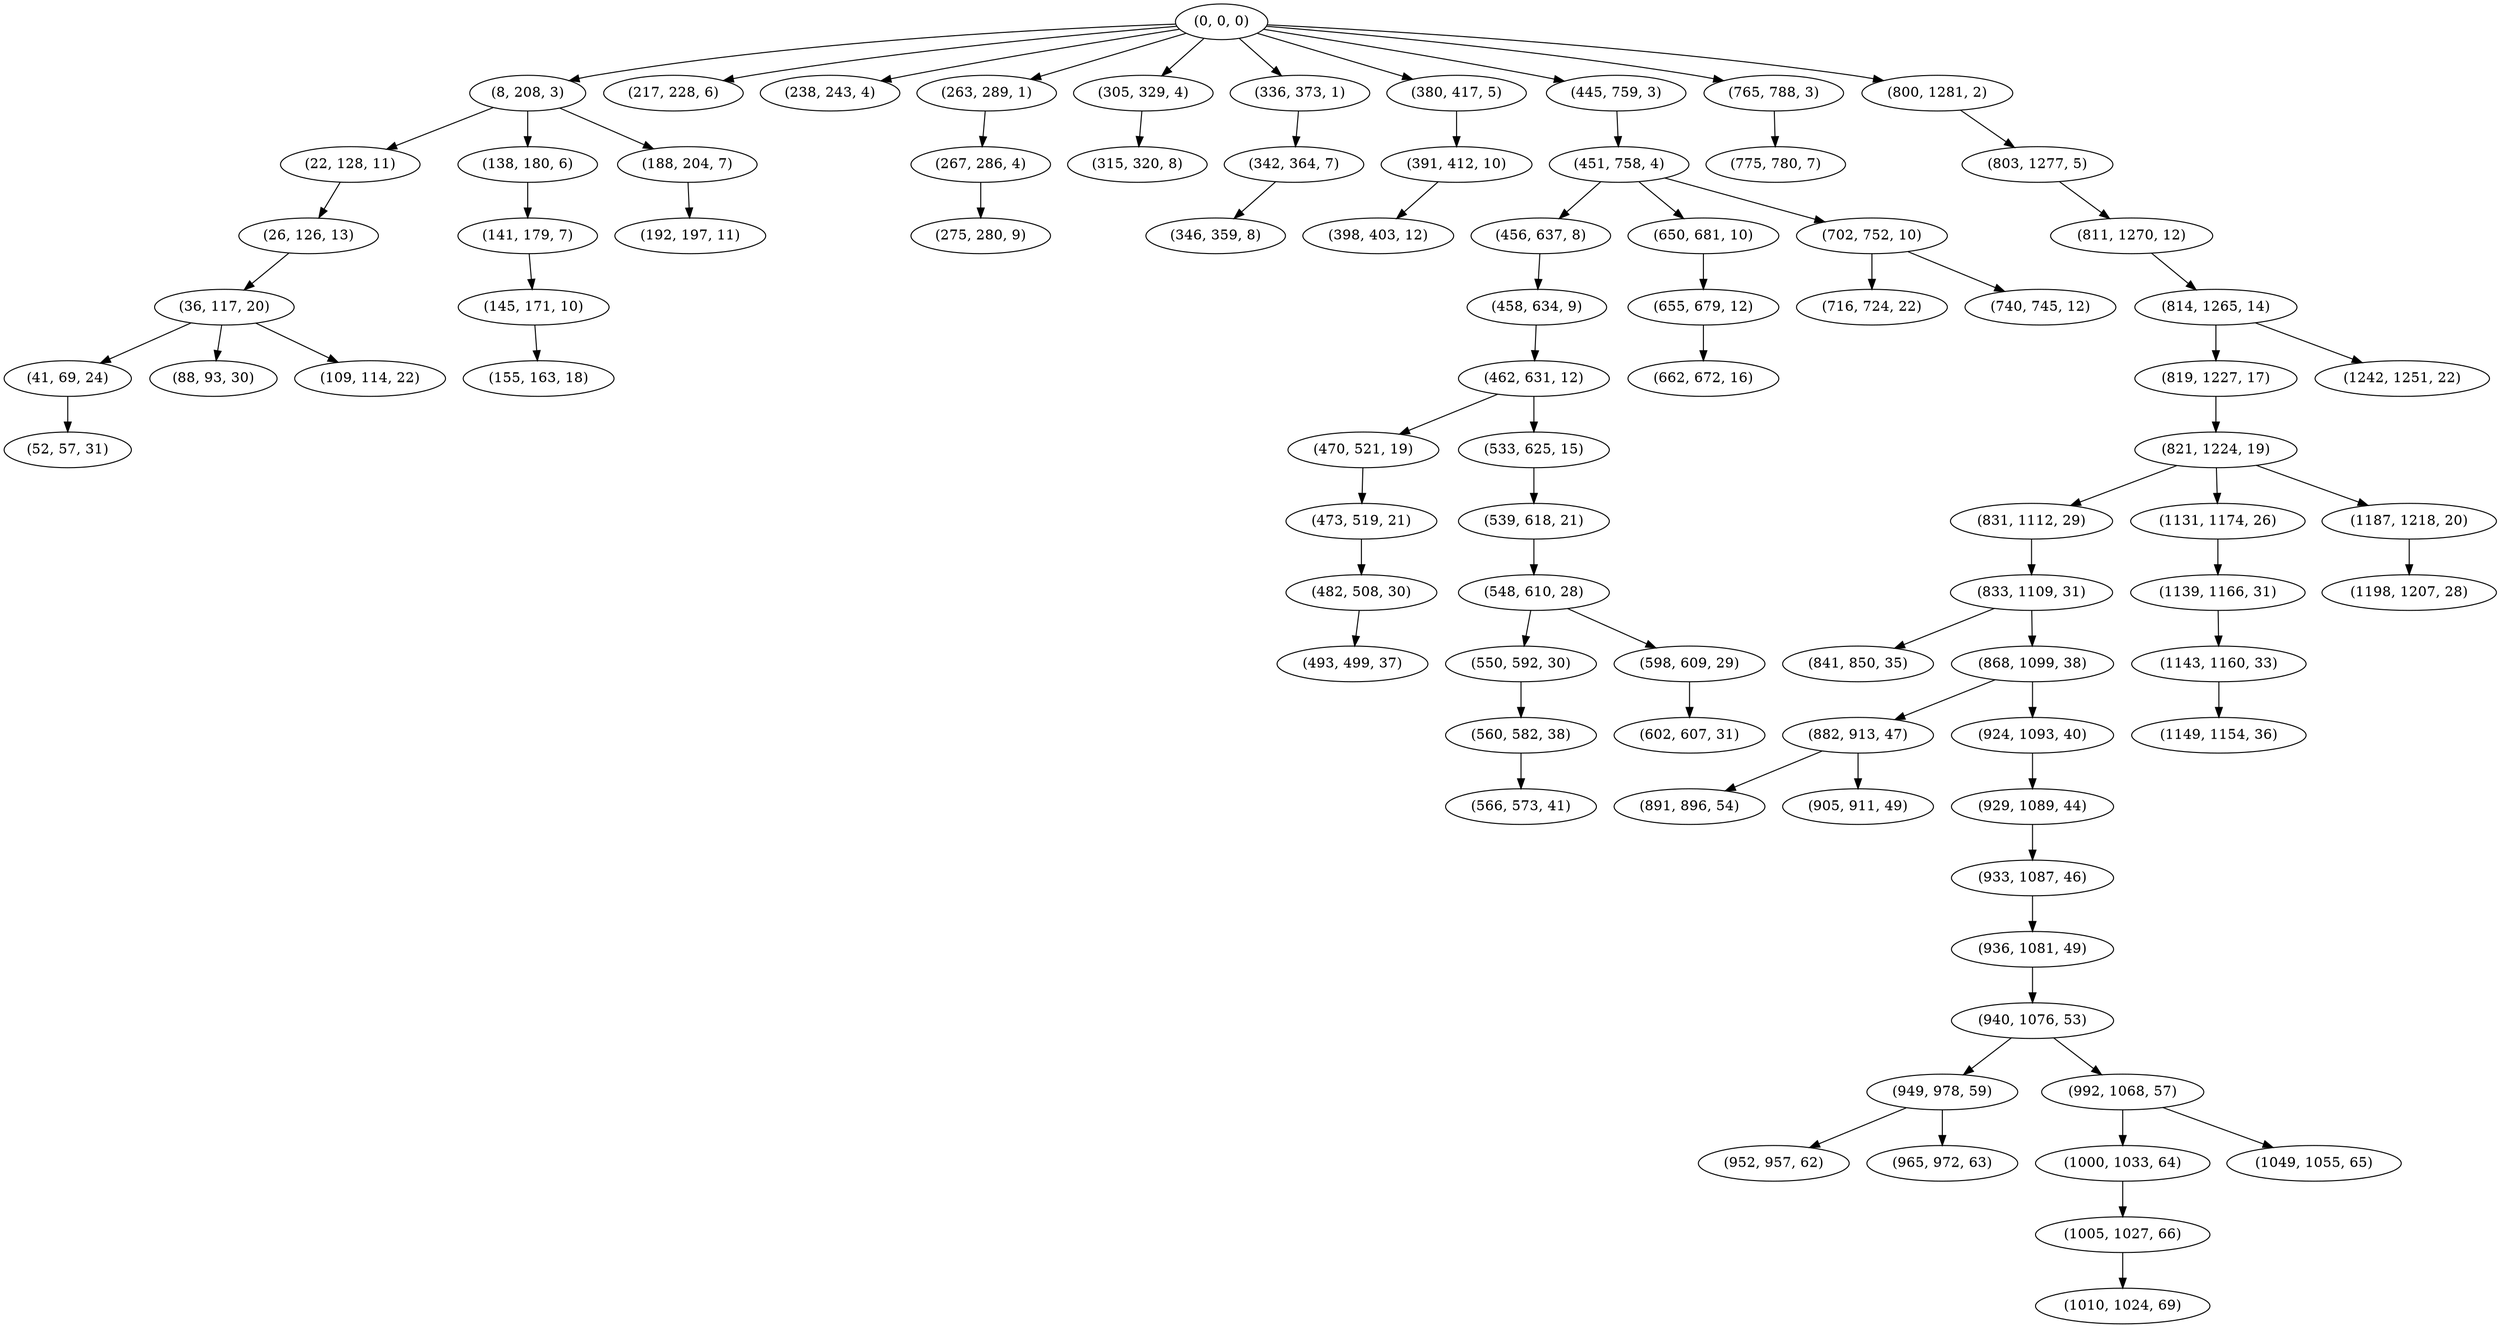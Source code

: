 digraph tree {
    "(0, 0, 0)";
    "(8, 208, 3)";
    "(22, 128, 11)";
    "(26, 126, 13)";
    "(36, 117, 20)";
    "(41, 69, 24)";
    "(52, 57, 31)";
    "(88, 93, 30)";
    "(109, 114, 22)";
    "(138, 180, 6)";
    "(141, 179, 7)";
    "(145, 171, 10)";
    "(155, 163, 18)";
    "(188, 204, 7)";
    "(192, 197, 11)";
    "(217, 228, 6)";
    "(238, 243, 4)";
    "(263, 289, 1)";
    "(267, 286, 4)";
    "(275, 280, 9)";
    "(305, 329, 4)";
    "(315, 320, 8)";
    "(336, 373, 1)";
    "(342, 364, 7)";
    "(346, 359, 8)";
    "(380, 417, 5)";
    "(391, 412, 10)";
    "(398, 403, 12)";
    "(445, 759, 3)";
    "(451, 758, 4)";
    "(456, 637, 8)";
    "(458, 634, 9)";
    "(462, 631, 12)";
    "(470, 521, 19)";
    "(473, 519, 21)";
    "(482, 508, 30)";
    "(493, 499, 37)";
    "(533, 625, 15)";
    "(539, 618, 21)";
    "(548, 610, 28)";
    "(550, 592, 30)";
    "(560, 582, 38)";
    "(566, 573, 41)";
    "(598, 609, 29)";
    "(602, 607, 31)";
    "(650, 681, 10)";
    "(655, 679, 12)";
    "(662, 672, 16)";
    "(702, 752, 10)";
    "(716, 724, 22)";
    "(740, 745, 12)";
    "(765, 788, 3)";
    "(775, 780, 7)";
    "(800, 1281, 2)";
    "(803, 1277, 5)";
    "(811, 1270, 12)";
    "(814, 1265, 14)";
    "(819, 1227, 17)";
    "(821, 1224, 19)";
    "(831, 1112, 29)";
    "(833, 1109, 31)";
    "(841, 850, 35)";
    "(868, 1099, 38)";
    "(882, 913, 47)";
    "(891, 896, 54)";
    "(905, 911, 49)";
    "(924, 1093, 40)";
    "(929, 1089, 44)";
    "(933, 1087, 46)";
    "(936, 1081, 49)";
    "(940, 1076, 53)";
    "(949, 978, 59)";
    "(952, 957, 62)";
    "(965, 972, 63)";
    "(992, 1068, 57)";
    "(1000, 1033, 64)";
    "(1005, 1027, 66)";
    "(1010, 1024, 69)";
    "(1049, 1055, 65)";
    "(1131, 1174, 26)";
    "(1139, 1166, 31)";
    "(1143, 1160, 33)";
    "(1149, 1154, 36)";
    "(1187, 1218, 20)";
    "(1198, 1207, 28)";
    "(1242, 1251, 22)";
    "(0, 0, 0)" -> "(8, 208, 3)";
    "(0, 0, 0)" -> "(217, 228, 6)";
    "(0, 0, 0)" -> "(238, 243, 4)";
    "(0, 0, 0)" -> "(263, 289, 1)";
    "(0, 0, 0)" -> "(305, 329, 4)";
    "(0, 0, 0)" -> "(336, 373, 1)";
    "(0, 0, 0)" -> "(380, 417, 5)";
    "(0, 0, 0)" -> "(445, 759, 3)";
    "(0, 0, 0)" -> "(765, 788, 3)";
    "(0, 0, 0)" -> "(800, 1281, 2)";
    "(8, 208, 3)" -> "(22, 128, 11)";
    "(8, 208, 3)" -> "(138, 180, 6)";
    "(8, 208, 3)" -> "(188, 204, 7)";
    "(22, 128, 11)" -> "(26, 126, 13)";
    "(26, 126, 13)" -> "(36, 117, 20)";
    "(36, 117, 20)" -> "(41, 69, 24)";
    "(36, 117, 20)" -> "(88, 93, 30)";
    "(36, 117, 20)" -> "(109, 114, 22)";
    "(41, 69, 24)" -> "(52, 57, 31)";
    "(138, 180, 6)" -> "(141, 179, 7)";
    "(141, 179, 7)" -> "(145, 171, 10)";
    "(145, 171, 10)" -> "(155, 163, 18)";
    "(188, 204, 7)" -> "(192, 197, 11)";
    "(263, 289, 1)" -> "(267, 286, 4)";
    "(267, 286, 4)" -> "(275, 280, 9)";
    "(305, 329, 4)" -> "(315, 320, 8)";
    "(336, 373, 1)" -> "(342, 364, 7)";
    "(342, 364, 7)" -> "(346, 359, 8)";
    "(380, 417, 5)" -> "(391, 412, 10)";
    "(391, 412, 10)" -> "(398, 403, 12)";
    "(445, 759, 3)" -> "(451, 758, 4)";
    "(451, 758, 4)" -> "(456, 637, 8)";
    "(451, 758, 4)" -> "(650, 681, 10)";
    "(451, 758, 4)" -> "(702, 752, 10)";
    "(456, 637, 8)" -> "(458, 634, 9)";
    "(458, 634, 9)" -> "(462, 631, 12)";
    "(462, 631, 12)" -> "(470, 521, 19)";
    "(462, 631, 12)" -> "(533, 625, 15)";
    "(470, 521, 19)" -> "(473, 519, 21)";
    "(473, 519, 21)" -> "(482, 508, 30)";
    "(482, 508, 30)" -> "(493, 499, 37)";
    "(533, 625, 15)" -> "(539, 618, 21)";
    "(539, 618, 21)" -> "(548, 610, 28)";
    "(548, 610, 28)" -> "(550, 592, 30)";
    "(548, 610, 28)" -> "(598, 609, 29)";
    "(550, 592, 30)" -> "(560, 582, 38)";
    "(560, 582, 38)" -> "(566, 573, 41)";
    "(598, 609, 29)" -> "(602, 607, 31)";
    "(650, 681, 10)" -> "(655, 679, 12)";
    "(655, 679, 12)" -> "(662, 672, 16)";
    "(702, 752, 10)" -> "(716, 724, 22)";
    "(702, 752, 10)" -> "(740, 745, 12)";
    "(765, 788, 3)" -> "(775, 780, 7)";
    "(800, 1281, 2)" -> "(803, 1277, 5)";
    "(803, 1277, 5)" -> "(811, 1270, 12)";
    "(811, 1270, 12)" -> "(814, 1265, 14)";
    "(814, 1265, 14)" -> "(819, 1227, 17)";
    "(814, 1265, 14)" -> "(1242, 1251, 22)";
    "(819, 1227, 17)" -> "(821, 1224, 19)";
    "(821, 1224, 19)" -> "(831, 1112, 29)";
    "(821, 1224, 19)" -> "(1131, 1174, 26)";
    "(821, 1224, 19)" -> "(1187, 1218, 20)";
    "(831, 1112, 29)" -> "(833, 1109, 31)";
    "(833, 1109, 31)" -> "(841, 850, 35)";
    "(833, 1109, 31)" -> "(868, 1099, 38)";
    "(868, 1099, 38)" -> "(882, 913, 47)";
    "(868, 1099, 38)" -> "(924, 1093, 40)";
    "(882, 913, 47)" -> "(891, 896, 54)";
    "(882, 913, 47)" -> "(905, 911, 49)";
    "(924, 1093, 40)" -> "(929, 1089, 44)";
    "(929, 1089, 44)" -> "(933, 1087, 46)";
    "(933, 1087, 46)" -> "(936, 1081, 49)";
    "(936, 1081, 49)" -> "(940, 1076, 53)";
    "(940, 1076, 53)" -> "(949, 978, 59)";
    "(940, 1076, 53)" -> "(992, 1068, 57)";
    "(949, 978, 59)" -> "(952, 957, 62)";
    "(949, 978, 59)" -> "(965, 972, 63)";
    "(992, 1068, 57)" -> "(1000, 1033, 64)";
    "(992, 1068, 57)" -> "(1049, 1055, 65)";
    "(1000, 1033, 64)" -> "(1005, 1027, 66)";
    "(1005, 1027, 66)" -> "(1010, 1024, 69)";
    "(1131, 1174, 26)" -> "(1139, 1166, 31)";
    "(1139, 1166, 31)" -> "(1143, 1160, 33)";
    "(1143, 1160, 33)" -> "(1149, 1154, 36)";
    "(1187, 1218, 20)" -> "(1198, 1207, 28)";
}
